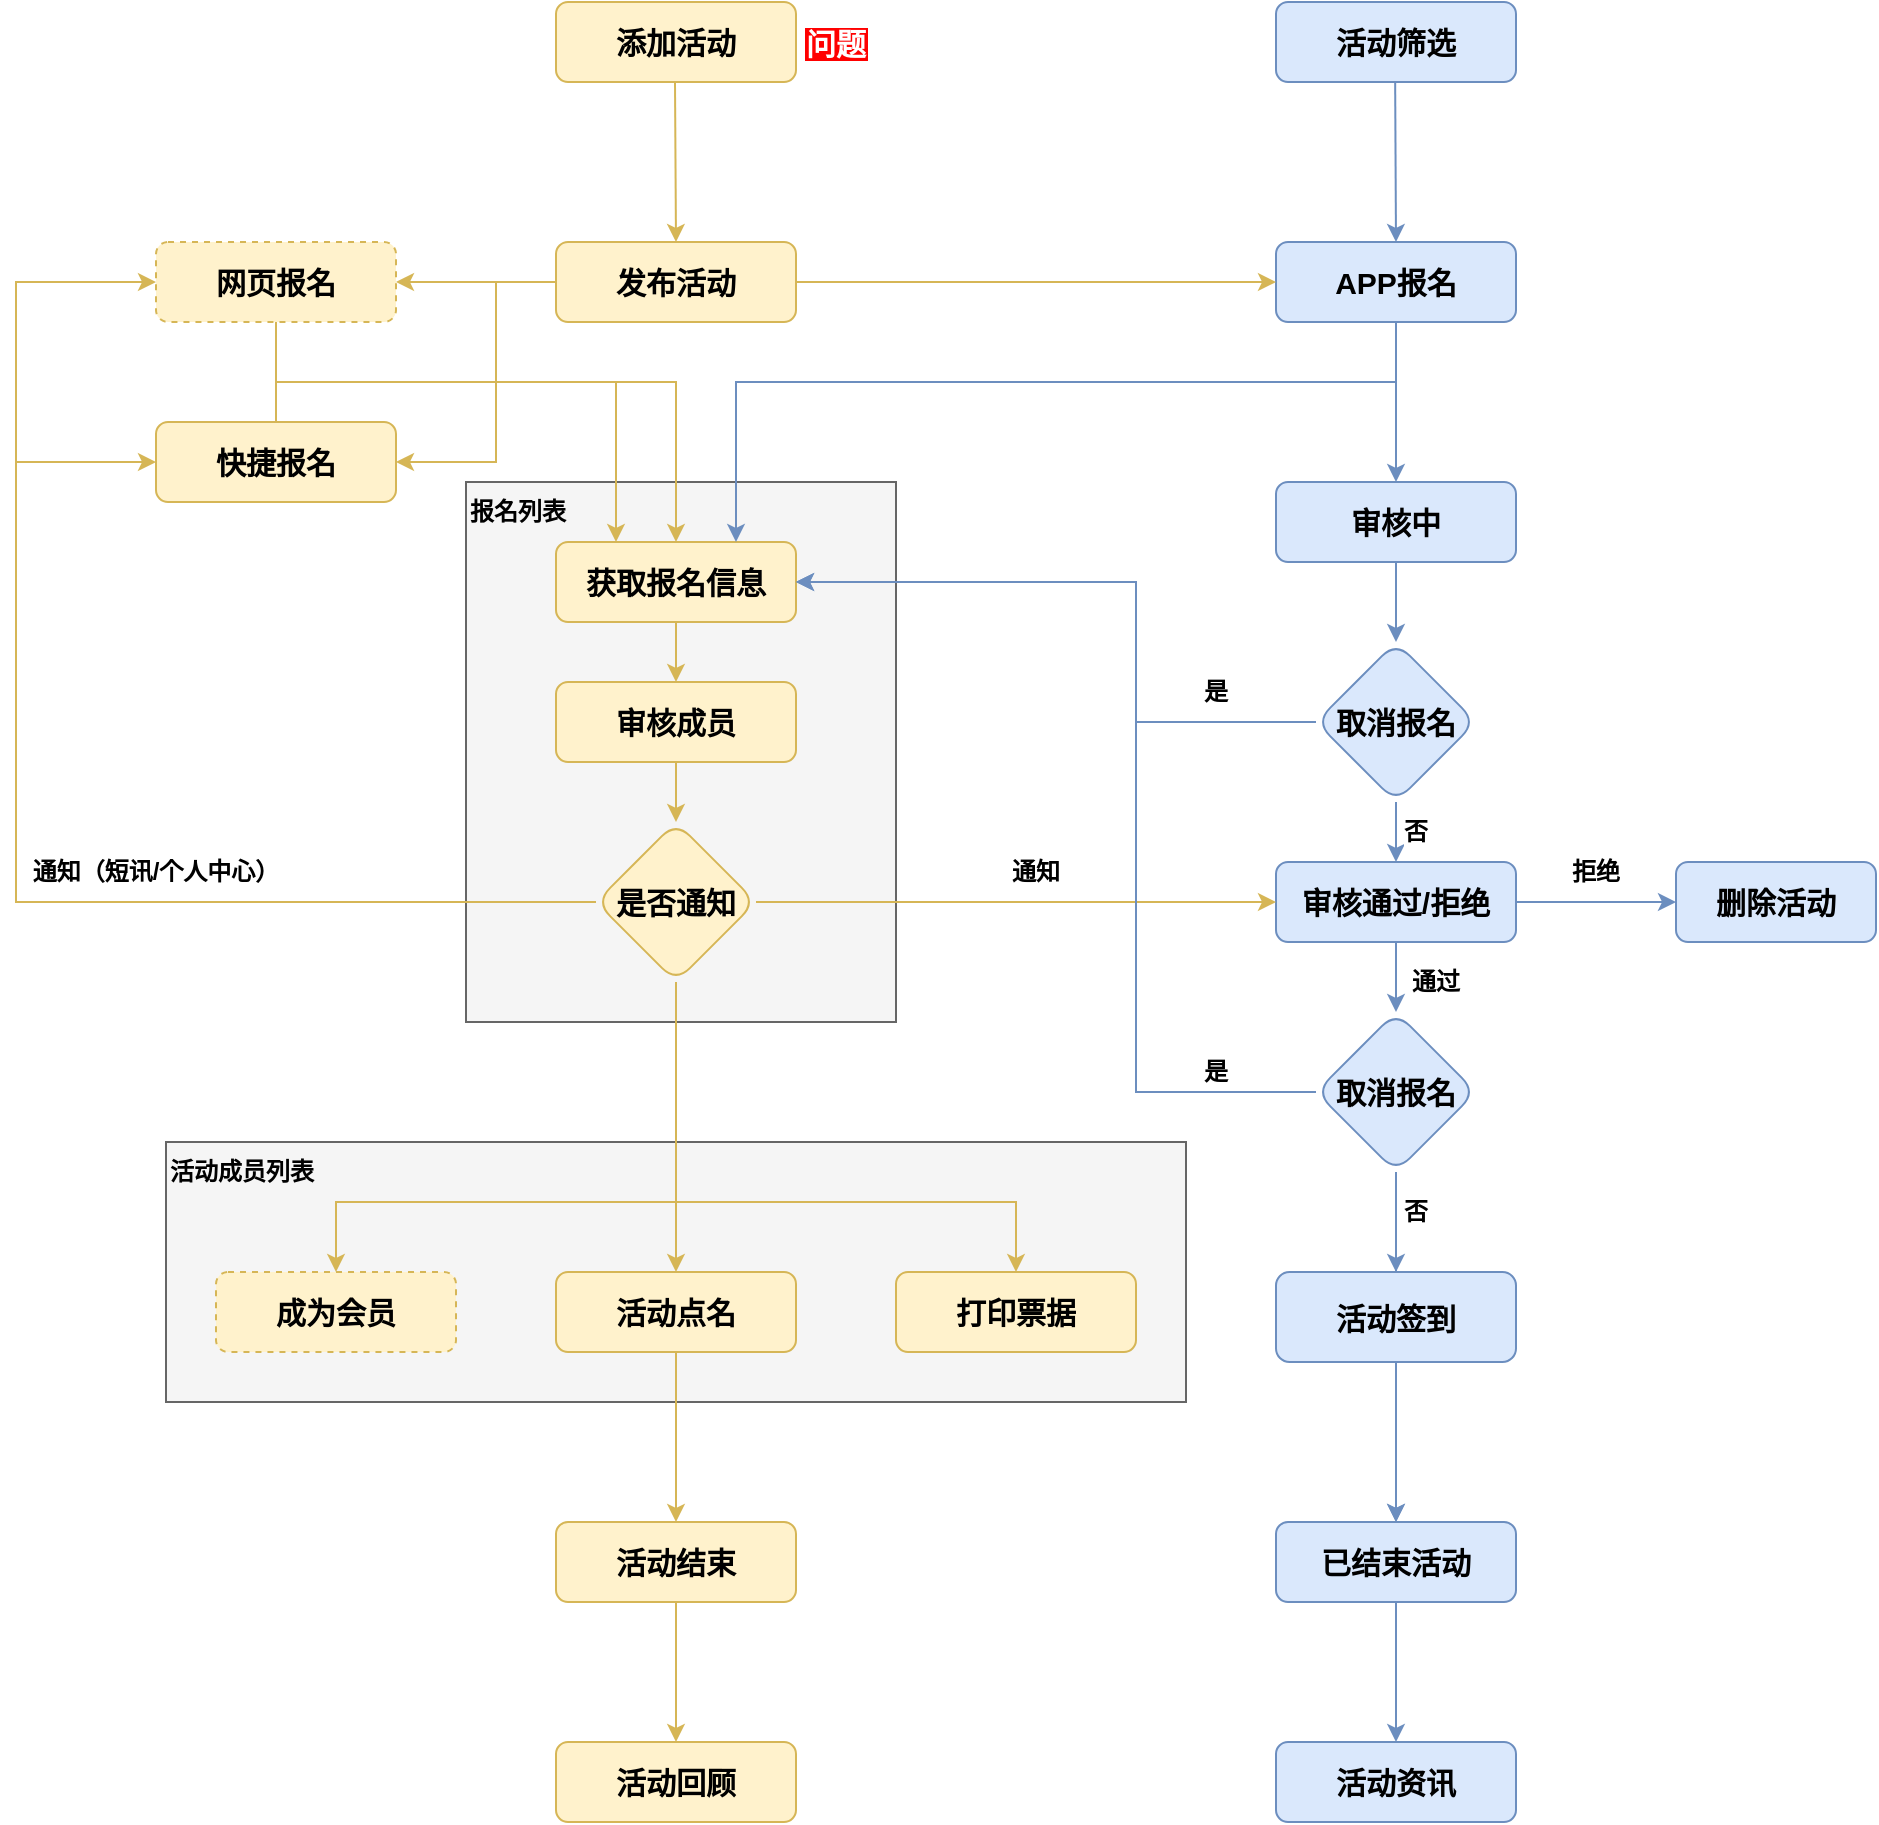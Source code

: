 <mxfile version="16.0.0" type="github">
  <diagram id="C5RBs43oDa-KdzZeNtuy" name="Page-1">
    <mxGraphModel dx="1609" dy="478" grid="1" gridSize="10" guides="1" tooltips="1" connect="1" arrows="1" fold="1" page="1" pageScale="1" pageWidth="827" pageHeight="1169" math="0" shadow="0">
      <root>
        <mxCell id="WIyWlLk6GJQsqaUBKTNV-0" />
        <mxCell id="WIyWlLk6GJQsqaUBKTNV-1" parent="WIyWlLk6GJQsqaUBKTNV-0" />
        <mxCell id="WX159TqEyCOsGKeHhvjS-75" value="" style="rounded=1;whiteSpace=wrap;html=1;labelBackgroundColor=#FFFFFF;labelBorderColor=none;fontSize=12;fontColor=#333333;strokeColor=#666666;strokeWidth=1;arcSize=0;fillColor=#f5f5f5;" vertex="1" parent="WIyWlLk6GJQsqaUBKTNV-1">
          <mxGeometry x="-35" y="650" width="510" height="130" as="geometry" />
        </mxCell>
        <mxCell id="WX159TqEyCOsGKeHhvjS-63" value="" style="rounded=1;whiteSpace=wrap;html=1;labelBackgroundColor=#FFFFFF;labelBorderColor=none;fontSize=12;fontColor=#333333;strokeColor=#666666;strokeWidth=1;arcSize=0;fillColor=#f5f5f5;" vertex="1" parent="WIyWlLk6GJQsqaUBKTNV-1">
          <mxGeometry x="115" y="320" width="215" height="270" as="geometry" />
        </mxCell>
        <mxCell id="WIyWlLk6GJQsqaUBKTNV-3" value="添加活动" style="rounded=1;whiteSpace=wrap;html=1;fontSize=15;glass=0;strokeWidth=1;shadow=0;fontStyle=1;fillColor=#fff2cc;strokeColor=#d6b656;" parent="WIyWlLk6GJQsqaUBKTNV-1" vertex="1">
          <mxGeometry x="160" y="80" width="120" height="40" as="geometry" />
        </mxCell>
        <mxCell id="WX159TqEyCOsGKeHhvjS-19" value="" style="edgeStyle=orthogonalEdgeStyle;rounded=0;orthogonalLoop=1;jettySize=auto;html=1;fontSize=12;fontColor=#FFFFFF;fillColor=#fff2cc;strokeColor=#d6b656;entryX=1;entryY=0.5;entryDx=0;entryDy=0;" edge="1" parent="WIyWlLk6GJQsqaUBKTNV-1" source="WIyWlLk6GJQsqaUBKTNV-7" target="WX159TqEyCOsGKeHhvjS-20">
          <mxGeometry relative="1" as="geometry">
            <mxPoint x="80" y="220" as="targetPoint" />
          </mxGeometry>
        </mxCell>
        <mxCell id="WX159TqEyCOsGKeHhvjS-29" value="" style="edgeStyle=orthogonalEdgeStyle;rounded=0;orthogonalLoop=1;jettySize=auto;html=1;fontSize=12;fontColor=#FFFFFF;endArrow=classic;endFill=1;fillColor=#fff2cc;strokeColor=#d6b656;" edge="1" parent="WIyWlLk6GJQsqaUBKTNV-1" source="WIyWlLk6GJQsqaUBKTNV-7" target="WX159TqEyCOsGKeHhvjS-28">
          <mxGeometry relative="1" as="geometry">
            <Array as="points">
              <mxPoint x="130" y="220" />
              <mxPoint x="130" y="310" />
            </Array>
          </mxGeometry>
        </mxCell>
        <mxCell id="WIyWlLk6GJQsqaUBKTNV-7" value="发布活动" style="rounded=1;whiteSpace=wrap;html=1;fontSize=15;glass=0;strokeWidth=1;shadow=0;fillColor=#fff2cc;strokeColor=#d6b656;fontStyle=1" parent="WIyWlLk6GJQsqaUBKTNV-1" vertex="1">
          <mxGeometry x="160" y="200" width="120" height="40" as="geometry" />
        </mxCell>
        <mxCell id="WX159TqEyCOsGKeHhvjS-12" value="问题" style="swimlane;fontSize=15;gradientColor=none;opacity=0;fontColor=#FFFFFF;fontStyle=1;labelBorderColor=none;labelBackgroundColor=#FF0000;" vertex="1" collapsed="1" parent="WIyWlLk6GJQsqaUBKTNV-1">
          <mxGeometry x="270" y="88.5" width="60" height="23" as="geometry">
            <mxRectangle x="270" y="88.5" width="220" height="170" as="alternateBounds" />
          </mxGeometry>
        </mxCell>
        <mxCell id="WX159TqEyCOsGKeHhvjS-13" value="1. 编辑项重新设计&lt;br&gt;（1）活动基本信息&lt;br&gt;（2）报名填报信息&lt;br&gt;（3）活动限制条件&lt;br&gt;&lt;br&gt;2. 编辑排版重新设计：&lt;br&gt;（1）增加封面图、增加排版&amp;nbsp;" style="rounded=0;whiteSpace=wrap;html=1;fontSize=12;gradientColor=none;opacity=0;align=left;verticalAlign=top;" vertex="1" parent="WX159TqEyCOsGKeHhvjS-12">
          <mxGeometry x="20" y="30" width="240" height="110" as="geometry" />
        </mxCell>
        <mxCell id="WX159TqEyCOsGKeHhvjS-14" value="活动筛选" style="rounded=1;whiteSpace=wrap;html=1;fontSize=15;glass=0;strokeWidth=1;shadow=0;fontStyle=1;fillColor=#dae8fc;strokeColor=#6c8ebf;" vertex="1" parent="WIyWlLk6GJQsqaUBKTNV-1">
          <mxGeometry x="520" y="80" width="120" height="40" as="geometry" />
        </mxCell>
        <mxCell id="WX159TqEyCOsGKeHhvjS-34" value="" style="edgeStyle=orthogonalEdgeStyle;rounded=0;orthogonalLoop=1;jettySize=auto;html=1;fontSize=12;fontColor=#FFFFFF;endArrow=classic;endFill=1;fillColor=#dae8fc;strokeColor=#6c8ebf;entryX=0.5;entryY=0;entryDx=0;entryDy=0;" edge="1" parent="WIyWlLk6GJQsqaUBKTNV-1" source="WX159TqEyCOsGKeHhvjS-17" target="WX159TqEyCOsGKeHhvjS-92">
          <mxGeometry relative="1" as="geometry" />
        </mxCell>
        <mxCell id="WX159TqEyCOsGKeHhvjS-17" value="APP报名" style="rounded=1;whiteSpace=wrap;html=1;fontSize=15;glass=0;strokeWidth=1;shadow=0;fontStyle=1;fillColor=#dae8fc;strokeColor=#6c8ebf;" vertex="1" parent="WIyWlLk6GJQsqaUBKTNV-1">
          <mxGeometry x="520" y="200" width="120" height="40" as="geometry" />
        </mxCell>
        <mxCell id="WX159TqEyCOsGKeHhvjS-20" value="网页报名" style="rounded=1;whiteSpace=wrap;html=1;fontSize=15;glass=0;strokeWidth=1;shadow=0;fillColor=#fff2cc;strokeColor=#d6b656;fontStyle=1;dashed=1;" vertex="1" parent="WIyWlLk6GJQsqaUBKTNV-1">
          <mxGeometry x="-40" y="200" width="120" height="40" as="geometry" />
        </mxCell>
        <mxCell id="WX159TqEyCOsGKeHhvjS-21" value="" style="endArrow=classic;html=1;rounded=0;fontSize=12;fontColor=#FFFFFF;entryX=0.5;entryY=0;entryDx=0;entryDy=0;fillColor=#dae8fc;strokeColor=#6c8ebf;" edge="1" parent="WIyWlLk6GJQsqaUBKTNV-1" target="WX159TqEyCOsGKeHhvjS-17">
          <mxGeometry width="50" height="50" relative="1" as="geometry">
            <mxPoint x="579.58" y="120" as="sourcePoint" />
            <mxPoint x="580" y="200" as="targetPoint" />
          </mxGeometry>
        </mxCell>
        <mxCell id="WX159TqEyCOsGKeHhvjS-27" value="" style="endArrow=classic;html=1;rounded=0;fontSize=12;fontColor=#FFFFFF;fillColor=#fff2cc;strokeColor=#d6b656;entryX=0.5;entryY=0;entryDx=0;entryDy=0;" edge="1" parent="WIyWlLk6GJQsqaUBKTNV-1" target="WIyWlLk6GJQsqaUBKTNV-7">
          <mxGeometry width="50" height="50" relative="1" as="geometry">
            <mxPoint x="219.5" y="120" as="sourcePoint" />
            <mxPoint x="219.5" y="190" as="targetPoint" />
          </mxGeometry>
        </mxCell>
        <mxCell id="WX159TqEyCOsGKeHhvjS-28" value="快捷报名" style="whiteSpace=wrap;html=1;fontSize=15;fillColor=#fff2cc;strokeColor=#d6b656;rounded=1;glass=0;strokeWidth=1;shadow=0;fontStyle=1;" vertex="1" parent="WIyWlLk6GJQsqaUBKTNV-1">
          <mxGeometry x="-40" y="290" width="120" height="40" as="geometry" />
        </mxCell>
        <mxCell id="WX159TqEyCOsGKeHhvjS-31" value="审核成员" style="whiteSpace=wrap;html=1;fontSize=15;fillColor=#fff2cc;strokeColor=#d6b656;rounded=1;glass=0;strokeWidth=1;shadow=0;fontStyle=1;" vertex="1" parent="WIyWlLk6GJQsqaUBKTNV-1">
          <mxGeometry x="160" y="420" width="120" height="40" as="geometry" />
        </mxCell>
        <mxCell id="WX159TqEyCOsGKeHhvjS-81" value="" style="edgeStyle=orthogonalEdgeStyle;rounded=0;orthogonalLoop=1;jettySize=auto;html=1;fontSize=12;fontColor=#000000;endArrow=classic;endFill=1;fillColor=#dae8fc;strokeColor=#6c8ebf;exitX=0.5;exitY=1;exitDx=0;exitDy=0;" edge="1" parent="WIyWlLk6GJQsqaUBKTNV-1" source="WX159TqEyCOsGKeHhvjS-84" target="WX159TqEyCOsGKeHhvjS-80">
          <mxGeometry relative="1" as="geometry" />
        </mxCell>
        <mxCell id="WX159TqEyCOsGKeHhvjS-85" value="" style="edgeStyle=orthogonalEdgeStyle;rounded=0;orthogonalLoop=1;jettySize=auto;html=1;fontSize=12;fontColor=#000000;endArrow=classic;endFill=1;fillColor=#dae8fc;strokeColor=#6c8ebf;entryX=0.5;entryY=0;entryDx=0;entryDy=0;" edge="1" parent="WIyWlLk6GJQsqaUBKTNV-1" source="WX159TqEyCOsGKeHhvjS-33" target="WX159TqEyCOsGKeHhvjS-84">
          <mxGeometry relative="1" as="geometry">
            <Array as="points" />
          </mxGeometry>
        </mxCell>
        <mxCell id="WX159TqEyCOsGKeHhvjS-93" value="" style="edgeStyle=orthogonalEdgeStyle;rounded=0;orthogonalLoop=1;jettySize=auto;html=1;fontSize=12;fontColor=#000000;endArrow=classic;endFill=1;exitX=0.5;exitY=1;exitDx=0;exitDy=0;entryX=0.5;entryY=0;entryDx=0;entryDy=0;fillColor=#dae8fc;strokeColor=#6c8ebf;" edge="1" parent="WIyWlLk6GJQsqaUBKTNV-1" source="WX159TqEyCOsGKeHhvjS-101" target="WX159TqEyCOsGKeHhvjS-33">
          <mxGeometry relative="1" as="geometry">
            <mxPoint x="620" y="460" as="targetPoint" />
          </mxGeometry>
        </mxCell>
        <mxCell id="WX159TqEyCOsGKeHhvjS-33" value="审核通过/拒绝" style="rounded=1;whiteSpace=wrap;html=1;fontSize=15;fillColor=#dae8fc;strokeColor=#6c8ebf;glass=0;strokeWidth=1;shadow=0;fontStyle=1;" vertex="1" parent="WIyWlLk6GJQsqaUBKTNV-1">
          <mxGeometry x="520" y="510" width="120" height="40" as="geometry" />
        </mxCell>
        <mxCell id="WX159TqEyCOsGKeHhvjS-38" value="" style="endArrow=classic;html=1;rounded=0;fontSize=12;fontColor=#FFFFFF;entryX=0;entryY=0.5;entryDx=0;entryDy=0;fillColor=#fff2cc;strokeColor=#d6b656;exitX=0;exitY=0.5;exitDx=0;exitDy=0;" edge="1" parent="WIyWlLk6GJQsqaUBKTNV-1" source="WX159TqEyCOsGKeHhvjS-88" target="WX159TqEyCOsGKeHhvjS-28">
          <mxGeometry width="50" height="50" relative="1" as="geometry">
            <mxPoint x="310" y="460" as="sourcePoint" />
            <mxPoint x="360" y="410" as="targetPoint" />
            <Array as="points">
              <mxPoint x="-110" y="530" />
              <mxPoint x="-110" y="370" />
              <mxPoint x="-110" y="310" />
            </Array>
          </mxGeometry>
        </mxCell>
        <mxCell id="WX159TqEyCOsGKeHhvjS-39" value="" style="endArrow=classic;html=1;rounded=0;fontSize=12;fontColor=#FFFFFF;entryX=0;entryY=0.5;entryDx=0;entryDy=0;fillColor=#fff2cc;strokeColor=#d6b656;exitX=0;exitY=0.5;exitDx=0;exitDy=0;" edge="1" parent="WIyWlLk6GJQsqaUBKTNV-1" source="WX159TqEyCOsGKeHhvjS-88" target="WX159TqEyCOsGKeHhvjS-20">
          <mxGeometry width="50" height="50" relative="1" as="geometry">
            <mxPoint x="70" y="360" as="sourcePoint" />
            <mxPoint x="120" y="310" as="targetPoint" />
            <Array as="points">
              <mxPoint x="-110" y="530" />
              <mxPoint x="-110" y="310" />
              <mxPoint x="-110" y="220" />
            </Array>
          </mxGeometry>
        </mxCell>
        <mxCell id="WX159TqEyCOsGKeHhvjS-40" value="通知（短讯/个人中心）" style="text;html=1;align=center;verticalAlign=middle;whiteSpace=wrap;rounded=0;labelBackgroundColor=#FFFFFF;labelBorderColor=none;fontSize=12;opacity=0;fontStyle=1" vertex="1" parent="WIyWlLk6GJQsqaUBKTNV-1">
          <mxGeometry x="-110" y="500" width="140" height="30" as="geometry" />
        </mxCell>
        <mxCell id="WX159TqEyCOsGKeHhvjS-41" value="" style="endArrow=classic;html=1;rounded=0;fontSize=12;fontColor=#EBD38D;entryX=0;entryY=0.5;entryDx=0;entryDy=0;fillColor=#fff2cc;strokeColor=#d6b656;exitX=1;exitY=0.5;exitDx=0;exitDy=0;" edge="1" parent="WIyWlLk6GJQsqaUBKTNV-1" source="WX159TqEyCOsGKeHhvjS-88" target="WX159TqEyCOsGKeHhvjS-33">
          <mxGeometry width="50" height="50" relative="1" as="geometry">
            <mxPoint x="280" y="360" as="sourcePoint" />
            <mxPoint x="330" y="310" as="targetPoint" />
          </mxGeometry>
        </mxCell>
        <mxCell id="WX159TqEyCOsGKeHhvjS-44" value="通知" style="text;html=1;align=center;verticalAlign=middle;whiteSpace=wrap;rounded=0;labelBackgroundColor=#FFFFFF;labelBorderColor=none;fontSize=12;opacity=0;fontStyle=1" vertex="1" parent="WIyWlLk6GJQsqaUBKTNV-1">
          <mxGeometry x="330" y="500" width="140" height="30" as="geometry" />
        </mxCell>
        <mxCell id="WX159TqEyCOsGKeHhvjS-50" value="" style="edgeStyle=orthogonalEdgeStyle;rounded=0;orthogonalLoop=1;jettySize=auto;html=1;fontSize=12;fontColor=#EBD38D;endArrow=classic;endFill=1;fillColor=#fff2cc;strokeColor=#d6b656;exitX=0.5;exitY=1;exitDx=0;exitDy=0;" edge="1" parent="WIyWlLk6GJQsqaUBKTNV-1" source="WX159TqEyCOsGKeHhvjS-67" target="WX159TqEyCOsGKeHhvjS-49">
          <mxGeometry relative="1" as="geometry">
            <mxPoint x="220" y="1060" as="sourcePoint" />
          </mxGeometry>
        </mxCell>
        <mxCell id="WX159TqEyCOsGKeHhvjS-52" value="" style="edgeStyle=orthogonalEdgeStyle;rounded=0;orthogonalLoop=1;jettySize=auto;html=1;fontSize=12;fontColor=#EBD38D;endArrow=classic;endFill=1;fillColor=#fff2cc;strokeColor=#d6b656;" edge="1" parent="WIyWlLk6GJQsqaUBKTNV-1" source="WX159TqEyCOsGKeHhvjS-49" target="WX159TqEyCOsGKeHhvjS-51">
          <mxGeometry relative="1" as="geometry" />
        </mxCell>
        <mxCell id="WX159TqEyCOsGKeHhvjS-49" value="活动结束" style="whiteSpace=wrap;html=1;fontSize=15;fillColor=#fff2cc;strokeColor=#d6b656;rounded=1;glass=0;strokeWidth=1;shadow=0;fontStyle=1;" vertex="1" parent="WIyWlLk6GJQsqaUBKTNV-1">
          <mxGeometry x="160" y="840" width="120" height="40" as="geometry" />
        </mxCell>
        <mxCell id="WX159TqEyCOsGKeHhvjS-51" value="活动回顾" style="whiteSpace=wrap;html=1;fontSize=15;fillColor=#fff2cc;strokeColor=#d6b656;rounded=1;glass=0;strokeWidth=1;shadow=0;fontStyle=1;" vertex="1" parent="WIyWlLk6GJQsqaUBKTNV-1">
          <mxGeometry x="160" y="950" width="120" height="40" as="geometry" />
        </mxCell>
        <mxCell id="WX159TqEyCOsGKeHhvjS-53" value="" style="endArrow=classic;html=1;rounded=0;fontSize=12;fontColor=#EBD38D;exitX=1;exitY=0.5;exitDx=0;exitDy=0;entryX=0;entryY=0.5;entryDx=0;entryDy=0;fillColor=#fff2cc;strokeColor=#d6b656;" edge="1" parent="WIyWlLk6GJQsqaUBKTNV-1" source="WIyWlLk6GJQsqaUBKTNV-7" target="WX159TqEyCOsGKeHhvjS-17">
          <mxGeometry width="50" height="50" relative="1" as="geometry">
            <mxPoint x="290" y="260" as="sourcePoint" />
            <mxPoint x="340" y="210" as="targetPoint" />
          </mxGeometry>
        </mxCell>
        <mxCell id="WX159TqEyCOsGKeHhvjS-54" value="获取报名信息" style="whiteSpace=wrap;html=1;fontSize=15;fillColor=#fff2cc;strokeColor=#d6b656;rounded=1;glass=0;strokeWidth=1;shadow=0;fontStyle=1;" vertex="1" parent="WIyWlLk6GJQsqaUBKTNV-1">
          <mxGeometry x="160" y="350" width="120" height="40" as="geometry" />
        </mxCell>
        <mxCell id="WX159TqEyCOsGKeHhvjS-56" value="" style="endArrow=classic;html=1;rounded=0;fontSize=12;fontColor=#EBD38D;exitX=0.5;exitY=1;exitDx=0;exitDy=0;entryX=0.5;entryY=0;entryDx=0;entryDy=0;fillColor=#fff2cc;strokeColor=#d6b656;" edge="1" parent="WIyWlLk6GJQsqaUBKTNV-1" source="WX159TqEyCOsGKeHhvjS-20" target="WX159TqEyCOsGKeHhvjS-54">
          <mxGeometry width="50" height="50" relative="1" as="geometry">
            <mxPoint x="230" y="360" as="sourcePoint" />
            <mxPoint x="280" y="310" as="targetPoint" />
            <Array as="points">
              <mxPoint x="20" y="270" />
              <mxPoint x="220" y="270" />
            </Array>
          </mxGeometry>
        </mxCell>
        <mxCell id="WX159TqEyCOsGKeHhvjS-57" value="" style="endArrow=classic;html=1;rounded=0;fontSize=12;fontColor=#EBD38D;exitX=0.5;exitY=0;exitDx=0;exitDy=0;entryX=0.25;entryY=0;entryDx=0;entryDy=0;fillColor=#fff2cc;strokeColor=#d6b656;" edge="1" parent="WIyWlLk6GJQsqaUBKTNV-1" source="WX159TqEyCOsGKeHhvjS-28" target="WX159TqEyCOsGKeHhvjS-54">
          <mxGeometry width="50" height="50" relative="1" as="geometry">
            <mxPoint x="230" y="360" as="sourcePoint" />
            <mxPoint x="280" y="310" as="targetPoint" />
            <Array as="points">
              <mxPoint x="20" y="270" />
              <mxPoint x="190" y="270" />
              <mxPoint x="190" y="290" />
              <mxPoint x="190" y="310" />
            </Array>
          </mxGeometry>
        </mxCell>
        <mxCell id="WX159TqEyCOsGKeHhvjS-58" value="" style="endArrow=classic;html=1;rounded=0;fontSize=12;fontColor=#EBD38D;exitX=0.5;exitY=1;exitDx=0;exitDy=0;fillColor=#dae8fc;strokeColor=#6c8ebf;entryX=0.75;entryY=0;entryDx=0;entryDy=0;" edge="1" parent="WIyWlLk6GJQsqaUBKTNV-1" source="WX159TqEyCOsGKeHhvjS-17" target="WX159TqEyCOsGKeHhvjS-54">
          <mxGeometry width="50" height="50" relative="1" as="geometry">
            <mxPoint x="230" y="360" as="sourcePoint" />
            <mxPoint x="220" y="330" as="targetPoint" />
            <Array as="points">
              <mxPoint x="580" y="270" />
              <mxPoint x="250" y="270" />
            </Array>
          </mxGeometry>
        </mxCell>
        <mxCell id="WX159TqEyCOsGKeHhvjS-59" value="" style="endArrow=classic;html=1;rounded=0;fontSize=12;fontColor=#EBD38D;exitX=0.5;exitY=1;exitDx=0;exitDy=0;entryX=0.5;entryY=0;entryDx=0;entryDy=0;fillColor=#fff2cc;strokeColor=#d6b656;" edge="1" parent="WIyWlLk6GJQsqaUBKTNV-1" source="WX159TqEyCOsGKeHhvjS-54" target="WX159TqEyCOsGKeHhvjS-31">
          <mxGeometry width="50" height="50" relative="1" as="geometry">
            <mxPoint x="230" y="460" as="sourcePoint" />
            <mxPoint x="280" y="410" as="targetPoint" />
          </mxGeometry>
        </mxCell>
        <mxCell id="WX159TqEyCOsGKeHhvjS-66" value="报名列表" style="text;html=1;strokeColor=none;fillColor=none;align=left;verticalAlign=middle;whiteSpace=wrap;rounded=0;labelBackgroundColor=none;labelBorderColor=none;fontSize=12;fontColor=#000000;fontStyle=1" vertex="1" parent="WIyWlLk6GJQsqaUBKTNV-1">
          <mxGeometry x="115" y="320" width="80" height="30" as="geometry" />
        </mxCell>
        <mxCell id="WX159TqEyCOsGKeHhvjS-67" value="活动点名" style="whiteSpace=wrap;html=1;fontSize=15;fillColor=#fff2cc;strokeColor=#d6b656;rounded=1;glass=0;strokeWidth=1;shadow=0;fontStyle=1;" vertex="1" parent="WIyWlLk6GJQsqaUBKTNV-1">
          <mxGeometry x="160" y="715" width="120" height="40" as="geometry" />
        </mxCell>
        <mxCell id="WX159TqEyCOsGKeHhvjS-71" value="成为会员" style="whiteSpace=wrap;html=1;fontSize=15;fillColor=#fff2cc;strokeColor=#d6b656;rounded=1;glass=0;strokeWidth=1;shadow=0;fontStyle=1;dashed=1;" vertex="1" parent="WIyWlLk6GJQsqaUBKTNV-1">
          <mxGeometry x="-10" y="715" width="120" height="40" as="geometry" />
        </mxCell>
        <mxCell id="WX159TqEyCOsGKeHhvjS-72" value="打印票据" style="whiteSpace=wrap;html=1;fontSize=15;fillColor=#fff2cc;strokeColor=#d6b656;rounded=1;glass=0;strokeWidth=1;shadow=0;fontStyle=1;" vertex="1" parent="WIyWlLk6GJQsqaUBKTNV-1">
          <mxGeometry x="330" y="715" width="120" height="40" as="geometry" />
        </mxCell>
        <mxCell id="WX159TqEyCOsGKeHhvjS-73" value="" style="endArrow=classic;html=1;rounded=0;fontSize=12;fontColor=#000000;exitX=0.5;exitY=1;exitDx=0;exitDy=0;entryX=0.5;entryY=0;entryDx=0;entryDy=0;fillColor=#fff2cc;strokeColor=#d6b656;" edge="1" parent="WIyWlLk6GJQsqaUBKTNV-1" source="WX159TqEyCOsGKeHhvjS-88" target="WX159TqEyCOsGKeHhvjS-71">
          <mxGeometry width="50" height="50" relative="1" as="geometry">
            <mxPoint x="230" y="560" as="sourcePoint" />
            <mxPoint x="280" y="510" as="targetPoint" />
            <Array as="points">
              <mxPoint x="220" y="680" />
              <mxPoint x="50" y="680" />
            </Array>
          </mxGeometry>
        </mxCell>
        <mxCell id="WX159TqEyCOsGKeHhvjS-74" value="" style="endArrow=classic;html=1;rounded=0;fontSize=12;fontColor=#000000;entryX=0.5;entryY=0;entryDx=0;entryDy=0;fillColor=#fff2cc;strokeColor=#d6b656;exitX=0.5;exitY=1;exitDx=0;exitDy=0;" edge="1" parent="WIyWlLk6GJQsqaUBKTNV-1" source="WX159TqEyCOsGKeHhvjS-88" target="WX159TqEyCOsGKeHhvjS-72">
          <mxGeometry width="50" height="50" relative="1" as="geometry">
            <mxPoint x="220" y="690" as="sourcePoint" />
            <mxPoint x="280" y="710" as="targetPoint" />
            <Array as="points">
              <mxPoint x="220" y="680" />
              <mxPoint x="390" y="680" />
            </Array>
          </mxGeometry>
        </mxCell>
        <mxCell id="WX159TqEyCOsGKeHhvjS-76" value="活动成员列表" style="text;html=1;strokeColor=none;fillColor=none;align=left;verticalAlign=middle;whiteSpace=wrap;rounded=0;labelBackgroundColor=none;labelBorderColor=none;fontSize=12;fontColor=#000000;fontStyle=1" vertex="1" parent="WIyWlLk6GJQsqaUBKTNV-1">
          <mxGeometry x="-35" y="650" width="95" height="30" as="geometry" />
        </mxCell>
        <mxCell id="WX159TqEyCOsGKeHhvjS-83" value="" style="edgeStyle=orthogonalEdgeStyle;rounded=0;orthogonalLoop=1;jettySize=auto;html=1;fontSize=12;fontColor=#000000;endArrow=classic;endFill=1;fillColor=#dae8fc;strokeColor=#6c8ebf;" edge="1" parent="WIyWlLk6GJQsqaUBKTNV-1" source="WX159TqEyCOsGKeHhvjS-80" target="WX159TqEyCOsGKeHhvjS-82">
          <mxGeometry relative="1" as="geometry" />
        </mxCell>
        <mxCell id="WX159TqEyCOsGKeHhvjS-80" value="已结束活动" style="whiteSpace=wrap;html=1;fontSize=15;fillColor=#dae8fc;strokeColor=#6c8ebf;rounded=1;glass=0;strokeWidth=1;shadow=0;fontStyle=1;" vertex="1" parent="WIyWlLk6GJQsqaUBKTNV-1">
          <mxGeometry x="520" y="840" width="120" height="40" as="geometry" />
        </mxCell>
        <mxCell id="WX159TqEyCOsGKeHhvjS-82" value="活动资讯" style="whiteSpace=wrap;html=1;fontSize=15;fillColor=#dae8fc;strokeColor=#6c8ebf;rounded=1;glass=0;strokeWidth=1;shadow=0;fontStyle=1;" vertex="1" parent="WIyWlLk6GJQsqaUBKTNV-1">
          <mxGeometry x="520" y="950" width="120" height="40" as="geometry" />
        </mxCell>
        <mxCell id="WX159TqEyCOsGKeHhvjS-96" value="" style="edgeStyle=orthogonalEdgeStyle;rounded=0;orthogonalLoop=1;jettySize=auto;html=1;fontSize=12;fontColor=#000000;endArrow=classic;endFill=1;fillColor=#dae8fc;strokeColor=#6c8ebf;" edge="1" parent="WIyWlLk6GJQsqaUBKTNV-1" source="WX159TqEyCOsGKeHhvjS-84" target="WX159TqEyCOsGKeHhvjS-95">
          <mxGeometry relative="1" as="geometry" />
        </mxCell>
        <mxCell id="WX159TqEyCOsGKeHhvjS-84" value="取消报名" style="rhombus;whiteSpace=wrap;html=1;fontSize=15;fillColor=#dae8fc;strokeColor=#6c8ebf;rounded=1;glass=0;strokeWidth=1;shadow=0;fontStyle=1;" vertex="1" parent="WIyWlLk6GJQsqaUBKTNV-1">
          <mxGeometry x="540" y="585" width="80" height="80" as="geometry" />
        </mxCell>
        <mxCell id="WX159TqEyCOsGKeHhvjS-88" value="是否通知" style="rhombus;whiteSpace=wrap;html=1;fontSize=15;fillColor=#fff2cc;strokeColor=#d6b656;rounded=1;glass=0;strokeWidth=1;shadow=0;fontStyle=1;" vertex="1" parent="WIyWlLk6GJQsqaUBKTNV-1">
          <mxGeometry x="180" y="490" width="80" height="80" as="geometry" />
        </mxCell>
        <mxCell id="WX159TqEyCOsGKeHhvjS-102" value="" style="edgeStyle=orthogonalEdgeStyle;rounded=0;orthogonalLoop=1;jettySize=auto;html=1;fontSize=12;fontColor=#000000;endArrow=classic;endFill=1;fillColor=#dae8fc;strokeColor=#6c8ebf;" edge="1" parent="WIyWlLk6GJQsqaUBKTNV-1" source="WX159TqEyCOsGKeHhvjS-92" target="WX159TqEyCOsGKeHhvjS-101">
          <mxGeometry relative="1" as="geometry" />
        </mxCell>
        <mxCell id="WX159TqEyCOsGKeHhvjS-92" value="审核中" style="whiteSpace=wrap;html=1;fontSize=15;fillColor=#dae8fc;strokeColor=#6c8ebf;rounded=1;glass=0;strokeWidth=1;shadow=0;fontStyle=1;" vertex="1" parent="WIyWlLk6GJQsqaUBKTNV-1">
          <mxGeometry x="520" y="320" width="120" height="40" as="geometry" />
        </mxCell>
        <mxCell id="WX159TqEyCOsGKeHhvjS-97" value="" style="edgeStyle=orthogonalEdgeStyle;rounded=0;orthogonalLoop=1;jettySize=auto;html=1;fontSize=12;fontColor=#000000;endArrow=classic;endFill=1;fillColor=#dae8fc;strokeColor=#6c8ebf;" edge="1" parent="WIyWlLk6GJQsqaUBKTNV-1" source="WX159TqEyCOsGKeHhvjS-95" target="WX159TqEyCOsGKeHhvjS-80">
          <mxGeometry relative="1" as="geometry" />
        </mxCell>
        <mxCell id="WX159TqEyCOsGKeHhvjS-95" value="活动签到" style="whiteSpace=wrap;html=1;fontSize=15;fillColor=#dae8fc;strokeColor=#6c8ebf;rounded=1;glass=0;strokeWidth=1;shadow=0;fontStyle=1;" vertex="1" parent="WIyWlLk6GJQsqaUBKTNV-1">
          <mxGeometry x="520" y="715" width="120" height="45" as="geometry" />
        </mxCell>
        <mxCell id="WX159TqEyCOsGKeHhvjS-98" value="" style="endArrow=classic;html=1;rounded=0;fontSize=12;fontColor=#000000;exitX=0;exitY=0.5;exitDx=0;exitDy=0;entryX=1;entryY=0.5;entryDx=0;entryDy=0;fillColor=#dae8fc;strokeColor=#6c8ebf;" edge="1" parent="WIyWlLk6GJQsqaUBKTNV-1" source="WX159TqEyCOsGKeHhvjS-84" target="WX159TqEyCOsGKeHhvjS-54">
          <mxGeometry width="50" height="50" relative="1" as="geometry">
            <mxPoint x="430" y="560" as="sourcePoint" />
            <mxPoint x="480" y="510" as="targetPoint" />
            <Array as="points">
              <mxPoint x="450" y="625" />
              <mxPoint x="450" y="370" />
            </Array>
          </mxGeometry>
        </mxCell>
        <mxCell id="WX159TqEyCOsGKeHhvjS-99" value="是" style="text;html=1;align=center;verticalAlign=middle;whiteSpace=wrap;rounded=0;labelBackgroundColor=#FFFFFF;labelBorderColor=none;fontSize=12;opacity=0;fontStyle=1" vertex="1" parent="WIyWlLk6GJQsqaUBKTNV-1">
          <mxGeometry x="460" y="600" width="60" height="30" as="geometry" />
        </mxCell>
        <mxCell id="WX159TqEyCOsGKeHhvjS-100" value="否" style="text;html=1;align=center;verticalAlign=middle;whiteSpace=wrap;rounded=0;labelBackgroundColor=#FFFFFF;labelBorderColor=none;fontSize=12;opacity=0;fontStyle=1" vertex="1" parent="WIyWlLk6GJQsqaUBKTNV-1">
          <mxGeometry x="560" y="670" width="60" height="30" as="geometry" />
        </mxCell>
        <mxCell id="WX159TqEyCOsGKeHhvjS-101" value="取消报名" style="rhombus;whiteSpace=wrap;html=1;fontSize=15;fillColor=#dae8fc;strokeColor=#6c8ebf;rounded=1;glass=0;strokeWidth=1;shadow=0;fontStyle=1;" vertex="1" parent="WIyWlLk6GJQsqaUBKTNV-1">
          <mxGeometry x="540" y="400" width="80" height="80" as="geometry" />
        </mxCell>
        <mxCell id="WX159TqEyCOsGKeHhvjS-103" value="" style="endArrow=classic;html=1;rounded=0;fontSize=12;fontColor=#000000;exitX=0;exitY=0.5;exitDx=0;exitDy=0;entryX=1;entryY=0.5;entryDx=0;entryDy=0;fillColor=#dae8fc;strokeColor=#6c8ebf;" edge="1" parent="WIyWlLk6GJQsqaUBKTNV-1" source="WX159TqEyCOsGKeHhvjS-101" target="WX159TqEyCOsGKeHhvjS-54">
          <mxGeometry width="50" height="50" relative="1" as="geometry">
            <mxPoint x="430" y="460" as="sourcePoint" />
            <mxPoint x="480" y="410" as="targetPoint" />
            <Array as="points">
              <mxPoint x="450" y="440" />
              <mxPoint x="450" y="370" />
            </Array>
          </mxGeometry>
        </mxCell>
        <mxCell id="WX159TqEyCOsGKeHhvjS-104" value="是" style="text;html=1;align=center;verticalAlign=middle;whiteSpace=wrap;rounded=0;labelBackgroundColor=#FFFFFF;labelBorderColor=none;fontSize=12;opacity=0;fontStyle=1" vertex="1" parent="WIyWlLk6GJQsqaUBKTNV-1">
          <mxGeometry x="460" y="410" width="60" height="30" as="geometry" />
        </mxCell>
        <mxCell id="WX159TqEyCOsGKeHhvjS-105" value="否" style="text;html=1;align=center;verticalAlign=middle;whiteSpace=wrap;rounded=0;labelBackgroundColor=#FFFFFF;labelBorderColor=none;fontSize=12;opacity=0;fontStyle=1" vertex="1" parent="WIyWlLk6GJQsqaUBKTNV-1">
          <mxGeometry x="560" y="480" width="60" height="30" as="geometry" />
        </mxCell>
        <mxCell id="WX159TqEyCOsGKeHhvjS-106" value="" style="endArrow=classic;html=1;rounded=0;fontSize=12;fontColor=#EBD38D;exitX=0.5;exitY=1;exitDx=0;exitDy=0;fillColor=#fff2cc;strokeColor=#d6b656;" edge="1" parent="WIyWlLk6GJQsqaUBKTNV-1" source="WX159TqEyCOsGKeHhvjS-31" target="WX159TqEyCOsGKeHhvjS-88">
          <mxGeometry width="50" height="50" relative="1" as="geometry">
            <mxPoint x="230" y="400" as="sourcePoint" />
            <mxPoint x="230" y="430" as="targetPoint" />
          </mxGeometry>
        </mxCell>
        <mxCell id="WX159TqEyCOsGKeHhvjS-107" value="" style="endArrow=classic;html=1;rounded=0;fontSize=12;fontColor=#000000;exitX=0.5;exitY=1;exitDx=0;exitDy=0;entryX=0.5;entryY=0;entryDx=0;entryDy=0;fillColor=#fff2cc;strokeColor=#d6b656;" edge="1" parent="WIyWlLk6GJQsqaUBKTNV-1" source="WX159TqEyCOsGKeHhvjS-88" target="WX159TqEyCOsGKeHhvjS-67">
          <mxGeometry width="50" height="50" relative="1" as="geometry">
            <mxPoint x="410" y="660" as="sourcePoint" />
            <mxPoint x="460" y="610" as="targetPoint" />
          </mxGeometry>
        </mxCell>
        <mxCell id="WX159TqEyCOsGKeHhvjS-108" value="通过" style="text;html=1;align=center;verticalAlign=middle;whiteSpace=wrap;rounded=0;labelBackgroundColor=#FFFFFF;labelBorderColor=none;fontSize=12;opacity=0;fontStyle=1" vertex="1" parent="WIyWlLk6GJQsqaUBKTNV-1">
          <mxGeometry x="570" y="555" width="60" height="30" as="geometry" />
        </mxCell>
        <mxCell id="WX159TqEyCOsGKeHhvjS-111" value="拒绝" style="text;html=1;align=center;verticalAlign=middle;whiteSpace=wrap;rounded=0;labelBackgroundColor=#FFFFFF;labelBorderColor=none;fontSize=12;opacity=0;fontStyle=1" vertex="1" parent="WIyWlLk6GJQsqaUBKTNV-1">
          <mxGeometry x="650" y="500" width="60" height="30" as="geometry" />
        </mxCell>
        <mxCell id="WX159TqEyCOsGKeHhvjS-112" value="删除活动" style="rounded=1;whiteSpace=wrap;html=1;fontSize=15;fillColor=#dae8fc;strokeColor=#6c8ebf;glass=0;strokeWidth=1;shadow=0;fontStyle=1;" vertex="1" parent="WIyWlLk6GJQsqaUBKTNV-1">
          <mxGeometry x="720" y="510" width="100" height="40" as="geometry" />
        </mxCell>
        <mxCell id="WX159TqEyCOsGKeHhvjS-113" value="" style="endArrow=classic;html=1;rounded=0;fontSize=12;fontColor=#000000;exitX=1;exitY=0.5;exitDx=0;exitDy=0;entryX=0;entryY=0.5;entryDx=0;entryDy=0;fillColor=#dae8fc;strokeColor=#6c8ebf;" edge="1" parent="WIyWlLk6GJQsqaUBKTNV-1" source="WX159TqEyCOsGKeHhvjS-33" target="WX159TqEyCOsGKeHhvjS-112">
          <mxGeometry width="50" height="50" relative="1" as="geometry">
            <mxPoint x="410" y="560" as="sourcePoint" />
            <mxPoint x="460" y="510" as="targetPoint" />
          </mxGeometry>
        </mxCell>
      </root>
    </mxGraphModel>
  </diagram>
</mxfile>
